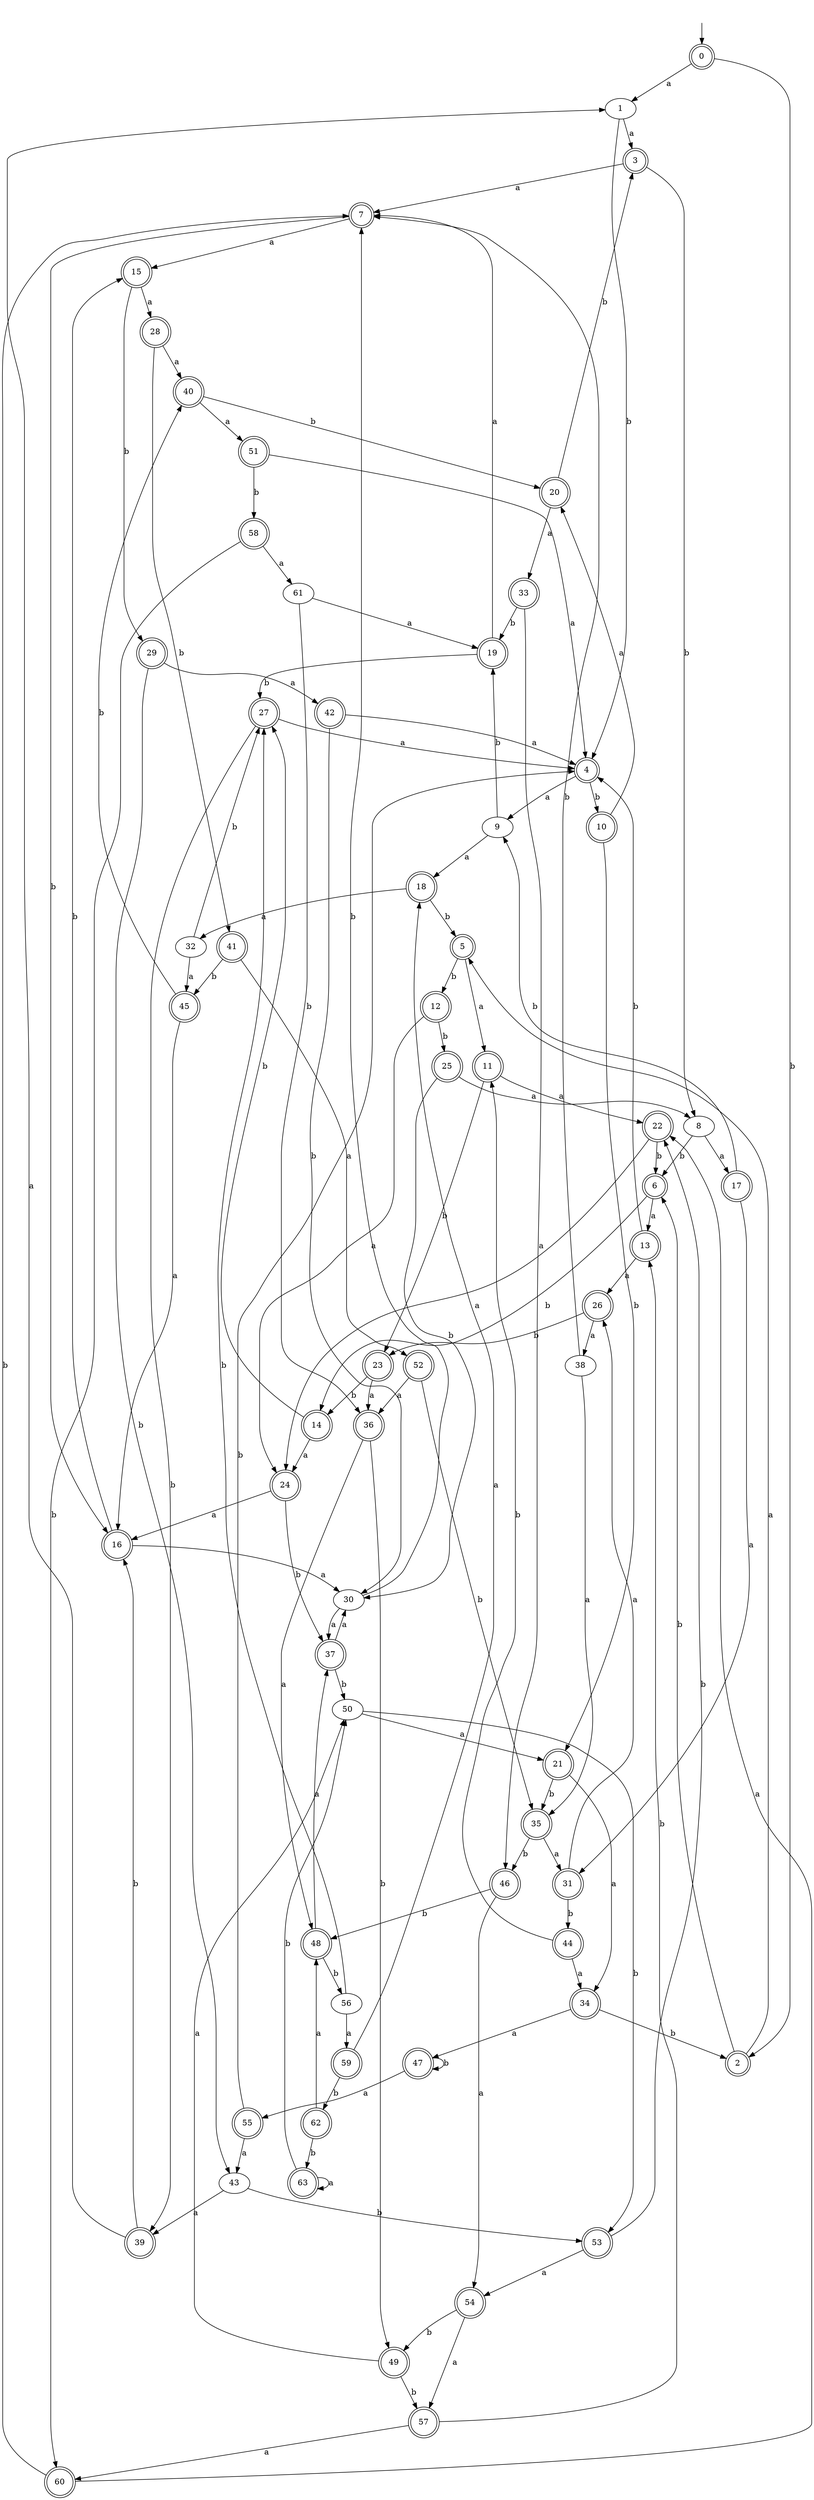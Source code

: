 digraph RandomDFA {
  __start0 [label="", shape=none];
  __start0 -> 0 [label=""];
  0 [shape=circle] [shape=doublecircle]
  0 -> 1 [label="a"]
  0 -> 2 [label="b"]
  1
  1 -> 3 [label="a"]
  1 -> 4 [label="b"]
  2 [shape=doublecircle]
  2 -> 5 [label="a"]
  2 -> 6 [label="b"]
  3 [shape=doublecircle]
  3 -> 7 [label="a"]
  3 -> 8 [label="b"]
  4 [shape=doublecircle]
  4 -> 9 [label="a"]
  4 -> 10 [label="b"]
  5 [shape=doublecircle]
  5 -> 11 [label="a"]
  5 -> 12 [label="b"]
  6 [shape=doublecircle]
  6 -> 13 [label="a"]
  6 -> 14 [label="b"]
  7 [shape=doublecircle]
  7 -> 15 [label="a"]
  7 -> 16 [label="b"]
  8
  8 -> 17 [label="a"]
  8 -> 6 [label="b"]
  9
  9 -> 18 [label="a"]
  9 -> 19 [label="b"]
  10 [shape=doublecircle]
  10 -> 20 [label="a"]
  10 -> 21 [label="b"]
  11 [shape=doublecircle]
  11 -> 22 [label="a"]
  11 -> 23 [label="b"]
  12 [shape=doublecircle]
  12 -> 24 [label="a"]
  12 -> 25 [label="b"]
  13 [shape=doublecircle]
  13 -> 26 [label="a"]
  13 -> 4 [label="b"]
  14 [shape=doublecircle]
  14 -> 24 [label="a"]
  14 -> 27 [label="b"]
  15 [shape=doublecircle]
  15 -> 28 [label="a"]
  15 -> 29 [label="b"]
  16 [shape=doublecircle]
  16 -> 30 [label="a"]
  16 -> 15 [label="b"]
  17 [shape=doublecircle]
  17 -> 31 [label="a"]
  17 -> 9 [label="b"]
  18 [shape=doublecircle]
  18 -> 32 [label="a"]
  18 -> 5 [label="b"]
  19 [shape=doublecircle]
  19 -> 7 [label="a"]
  19 -> 27 [label="b"]
  20 [shape=doublecircle]
  20 -> 33 [label="a"]
  20 -> 3 [label="b"]
  21 [shape=doublecircle]
  21 -> 34 [label="a"]
  21 -> 35 [label="b"]
  22 [shape=doublecircle]
  22 -> 24 [label="a"]
  22 -> 6 [label="b"]
  23 [shape=doublecircle]
  23 -> 36 [label="a"]
  23 -> 14 [label="b"]
  24 [shape=doublecircle]
  24 -> 16 [label="a"]
  24 -> 37 [label="b"]
  25 [shape=doublecircle]
  25 -> 8 [label="a"]
  25 -> 30 [label="b"]
  26 [shape=doublecircle]
  26 -> 38 [label="a"]
  26 -> 23 [label="b"]
  27 [shape=doublecircle]
  27 -> 4 [label="a"]
  27 -> 39 [label="b"]
  28 [shape=doublecircle]
  28 -> 40 [label="a"]
  28 -> 41 [label="b"]
  29 [shape=doublecircle]
  29 -> 42 [label="a"]
  29 -> 43 [label="b"]
  30
  30 -> 37 [label="a"]
  30 -> 7 [label="b"]
  31 [shape=doublecircle]
  31 -> 26 [label="a"]
  31 -> 44 [label="b"]
  32
  32 -> 45 [label="a"]
  32 -> 27 [label="b"]
  33 [shape=doublecircle]
  33 -> 46 [label="a"]
  33 -> 19 [label="b"]
  34 [shape=doublecircle]
  34 -> 47 [label="a"]
  34 -> 2 [label="b"]
  35 [shape=doublecircle]
  35 -> 31 [label="a"]
  35 -> 46 [label="b"]
  36 [shape=doublecircle]
  36 -> 48 [label="a"]
  36 -> 49 [label="b"]
  37 [shape=doublecircle]
  37 -> 30 [label="a"]
  37 -> 50 [label="b"]
  38
  38 -> 35 [label="a"]
  38 -> 7 [label="b"]
  39 [shape=doublecircle]
  39 -> 1 [label="a"]
  39 -> 16 [label="b"]
  40 [shape=doublecircle]
  40 -> 51 [label="a"]
  40 -> 20 [label="b"]
  41 [shape=doublecircle]
  41 -> 52 [label="a"]
  41 -> 45 [label="b"]
  42 [shape=doublecircle]
  42 -> 4 [label="a"]
  42 -> 30 [label="b"]
  43
  43 -> 39 [label="a"]
  43 -> 53 [label="b"]
  44 [shape=doublecircle]
  44 -> 34 [label="a"]
  44 -> 11 [label="b"]
  45 [shape=doublecircle]
  45 -> 16 [label="a"]
  45 -> 40 [label="b"]
  46 [shape=doublecircle]
  46 -> 54 [label="a"]
  46 -> 48 [label="b"]
  47 [shape=doublecircle]
  47 -> 55 [label="a"]
  47 -> 47 [label="b"]
  48 [shape=doublecircle]
  48 -> 37 [label="a"]
  48 -> 56 [label="b"]
  49 [shape=doublecircle]
  49 -> 50 [label="a"]
  49 -> 57 [label="b"]
  50
  50 -> 21 [label="a"]
  50 -> 53 [label="b"]
  51 [shape=doublecircle]
  51 -> 4 [label="a"]
  51 -> 58 [label="b"]
  52 [shape=doublecircle]
  52 -> 36 [label="a"]
  52 -> 35 [label="b"]
  53 [shape=doublecircle]
  53 -> 54 [label="a"]
  53 -> 22 [label="b"]
  54 [shape=doublecircle]
  54 -> 57 [label="a"]
  54 -> 49 [label="b"]
  55 [shape=doublecircle]
  55 -> 43 [label="a"]
  55 -> 4 [label="b"]
  56
  56 -> 59 [label="a"]
  56 -> 27 [label="b"]
  57 [shape=doublecircle]
  57 -> 60 [label="a"]
  57 -> 13 [label="b"]
  58 [shape=doublecircle]
  58 -> 61 [label="a"]
  58 -> 60 [label="b"]
  59 [shape=doublecircle]
  59 -> 18 [label="a"]
  59 -> 62 [label="b"]
  60 [shape=doublecircle]
  60 -> 22 [label="a"]
  60 -> 7 [label="b"]
  61
  61 -> 19 [label="a"]
  61 -> 36 [label="b"]
  62 [shape=doublecircle]
  62 -> 48 [label="a"]
  62 -> 63 [label="b"]
  63 [shape=doublecircle]
  63 -> 63 [label="a"]
  63 -> 50 [label="b"]
}
